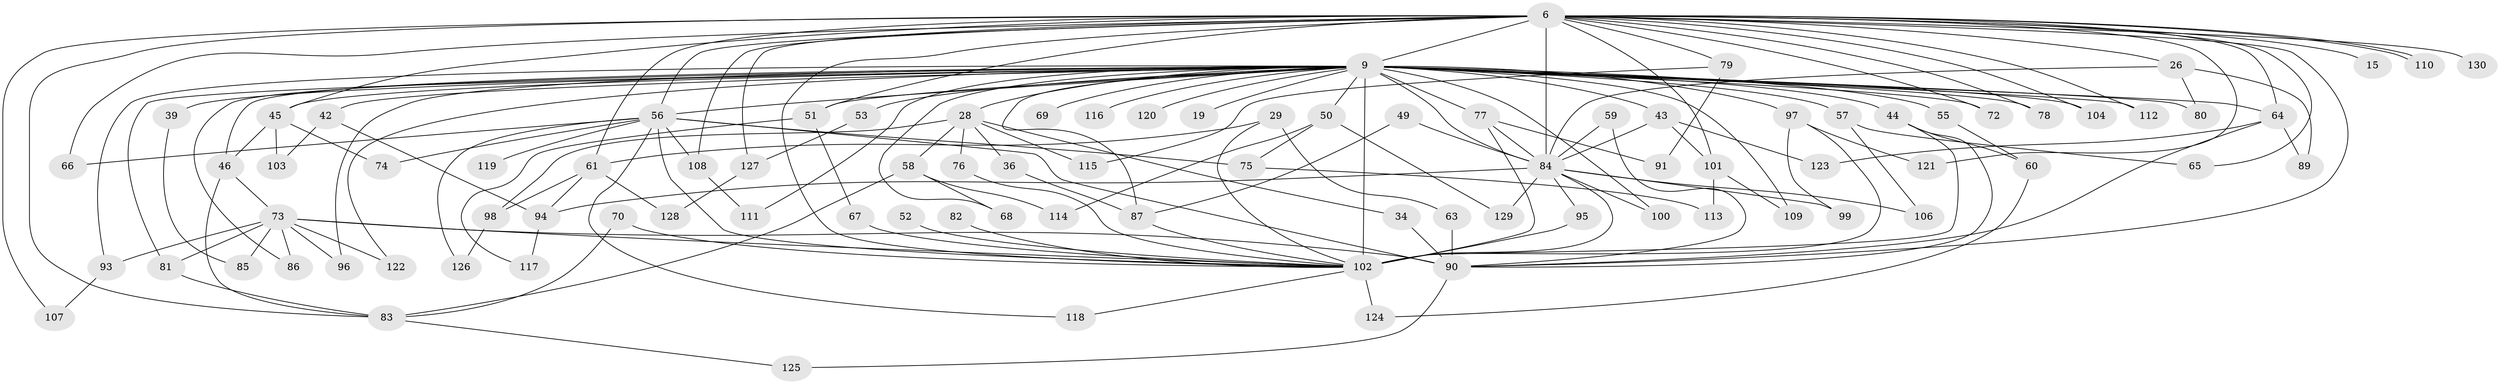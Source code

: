 // original degree distribution, {25: 0.007692307692307693, 22: 0.015384615384615385, 26: 0.015384615384615385, 15: 0.007692307692307693, 16: 0.007692307692307693, 23: 0.007692307692307693, 27: 0.007692307692307693, 19: 0.007692307692307693, 4: 0.09230769230769231, 6: 0.05384615384615385, 2: 0.5076923076923077, 5: 0.05384615384615385, 3: 0.2, 7: 0.015384615384615385}
// Generated by graph-tools (version 1.1) at 2025/47/03/04/25 21:47:26]
// undirected, 91 vertices, 169 edges
graph export_dot {
graph [start="1"]
  node [color=gray90,style=filled];
  6 [super="+5"];
  9 [super="+1+3"];
  15;
  19;
  26;
  28 [super="+14"];
  29;
  34;
  36;
  39;
  42;
  43;
  44 [super="+18"];
  45 [super="+31"];
  46 [super="+35+23"];
  49;
  50;
  51 [super="+11"];
  52;
  53;
  55;
  56 [super="+37+27+54"];
  57;
  58;
  59;
  60;
  61 [super="+33"];
  63;
  64 [super="+62"];
  65;
  66;
  67;
  68;
  69;
  70;
  72;
  73 [super="+21"];
  74;
  75;
  76;
  77 [super="+25"];
  78;
  79;
  80;
  81;
  82 [super="+48"];
  83 [super="+40"];
  84 [super="+7+47"];
  85;
  86;
  87 [super="+17"];
  89;
  90 [super="+41+30"];
  91;
  93 [super="+88"];
  94 [super="+38"];
  95;
  96;
  97;
  98;
  99;
  100;
  101;
  102 [super="+92"];
  103;
  104 [super="+71"];
  106;
  107;
  108;
  109;
  110;
  111;
  112;
  113;
  114;
  115;
  116;
  117;
  118;
  119 [super="+105"];
  120;
  121;
  122;
  123;
  124;
  125;
  126;
  127;
  128;
  129;
  130;
  6 -- 9 [weight=8];
  6 -- 15 [weight=2];
  6 -- 26;
  6 -- 65;
  6 -- 66;
  6 -- 78;
  6 -- 79 [weight=2];
  6 -- 101;
  6 -- 104 [weight=2];
  6 -- 107;
  6 -- 110;
  6 -- 110;
  6 -- 112;
  6 -- 127;
  6 -- 130 [weight=2];
  6 -- 64 [weight=2];
  6 -- 72;
  6 -- 108;
  6 -- 45;
  6 -- 121;
  6 -- 61 [weight=2];
  6 -- 51;
  6 -- 84 [weight=4];
  6 -- 102 [weight=4];
  6 -- 56;
  6 -- 90;
  6 -- 83;
  9 -- 19 [weight=2];
  9 -- 43;
  9 -- 50 [weight=2];
  9 -- 53 [weight=2];
  9 -- 69 [weight=2];
  9 -- 72;
  9 -- 80;
  9 -- 81;
  9 -- 102 [weight=11];
  9 -- 116 [weight=2];
  9 -- 120 [weight=2];
  9 -- 122;
  9 -- 84 [weight=10];
  9 -- 86;
  9 -- 39 [weight=2];
  9 -- 44 [weight=3];
  9 -- 109;
  9 -- 51 [weight=2];
  9 -- 104;
  9 -- 93 [weight=3];
  9 -- 68;
  9 -- 78;
  9 -- 87 [weight=2];
  9 -- 28 [weight=3];
  9 -- 96;
  9 -- 97;
  9 -- 100;
  9 -- 42 [weight=2];
  9 -- 111;
  9 -- 112;
  9 -- 55 [weight=2];
  9 -- 56 [weight=3];
  9 -- 57 [weight=2];
  9 -- 64 [weight=2];
  9 -- 46 [weight=4];
  9 -- 77;
  9 -- 45;
  26 -- 80;
  26 -- 89;
  26 -- 84;
  28 -- 34;
  28 -- 58;
  28 -- 115;
  28 -- 98;
  28 -- 36;
  28 -- 76;
  29 -- 63;
  29 -- 61;
  29 -- 102 [weight=2];
  34 -- 90;
  36 -- 87;
  39 -- 85;
  42 -- 94;
  42 -- 103;
  43 -- 101;
  43 -- 123;
  43 -- 84;
  44 -- 60;
  44 -- 102;
  44 -- 90;
  45 -- 103;
  45 -- 74;
  45 -- 46;
  46 -- 73;
  46 -- 83;
  49 -- 87;
  49 -- 84;
  50 -- 75;
  50 -- 114;
  50 -- 129;
  51 -- 117;
  51 -- 67;
  52 -- 102;
  53 -- 127;
  55 -- 60;
  56 -- 66;
  56 -- 102 [weight=2];
  56 -- 74;
  56 -- 108;
  56 -- 119 [weight=3];
  56 -- 118;
  56 -- 75;
  56 -- 126;
  56 -- 90;
  57 -- 65;
  57 -- 106;
  58 -- 68;
  58 -- 114;
  58 -- 83;
  59 -- 84;
  59 -- 90;
  60 -- 124;
  61 -- 128;
  61 -- 98;
  61 -- 94;
  63 -- 90;
  64 -- 90;
  64 -- 89;
  64 -- 123;
  67 -- 102;
  70 -- 102;
  70 -- 83;
  73 -- 85;
  73 -- 86;
  73 -- 93 [weight=2];
  73 -- 96;
  73 -- 122;
  73 -- 81;
  73 -- 102 [weight=2];
  73 -- 90;
  75 -- 113;
  76 -- 102;
  77 -- 91;
  77 -- 102;
  77 -- 84;
  79 -- 91;
  79 -- 115;
  81 -- 83;
  82 -- 102 [weight=2];
  83 -- 125;
  84 -- 129;
  84 -- 95;
  84 -- 99;
  84 -- 100;
  84 -- 106;
  84 -- 102 [weight=4];
  84 -- 94;
  87 -- 102;
  90 -- 125;
  93 -- 107;
  94 -- 117;
  95 -- 102;
  97 -- 99;
  97 -- 121;
  97 -- 102;
  98 -- 126;
  101 -- 109;
  101 -- 113;
  102 -- 118;
  102 -- 124;
  108 -- 111;
  127 -- 128;
}
